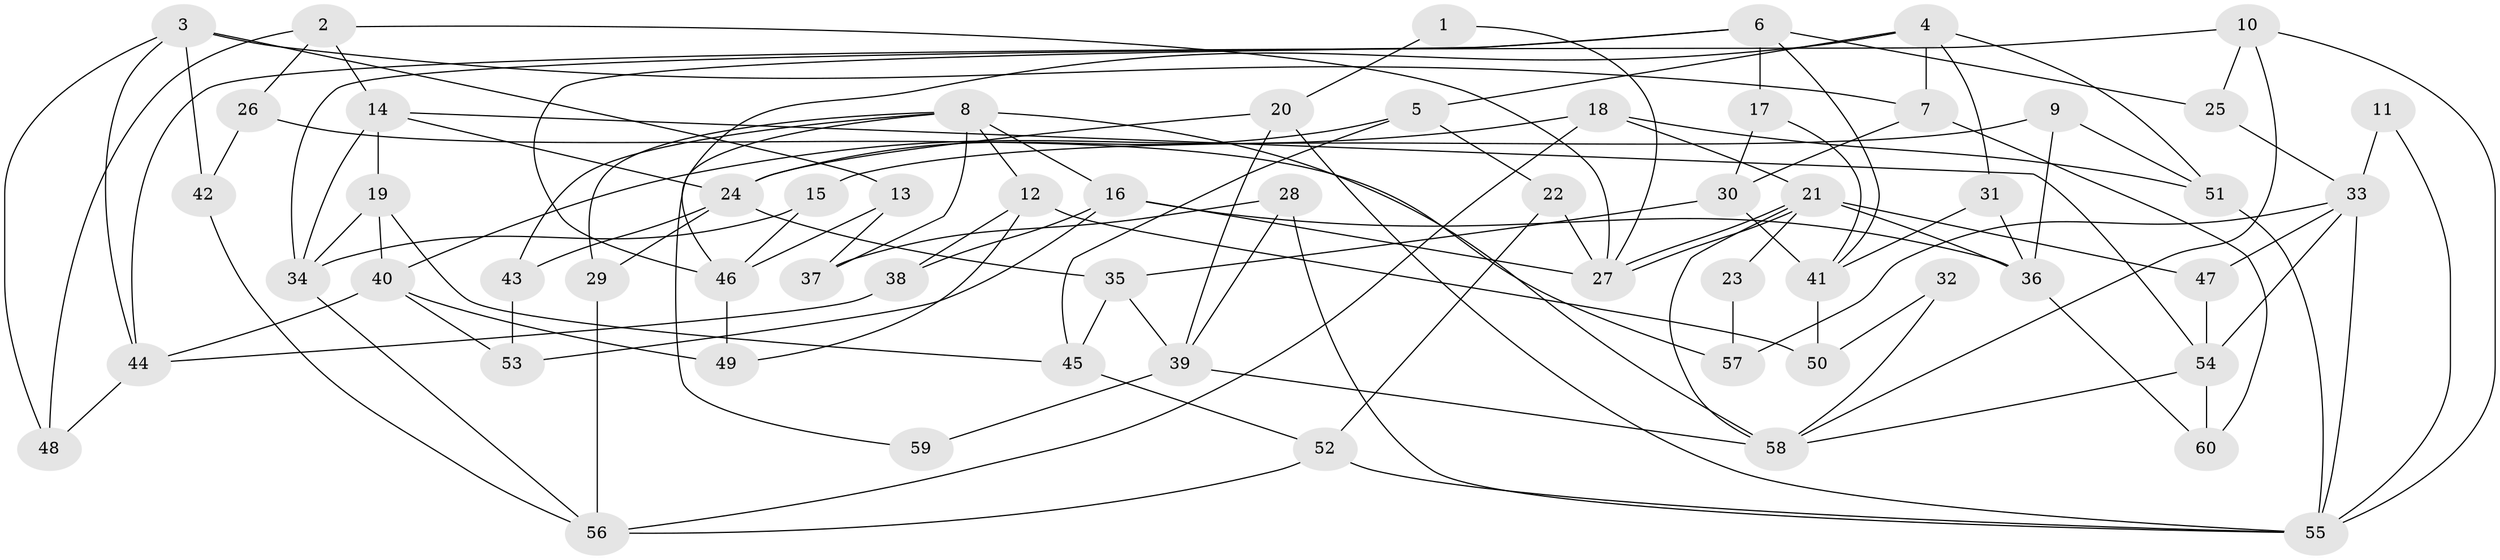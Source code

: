 // Generated by graph-tools (version 1.1) at 2025/11/02/27/25 16:11:22]
// undirected, 60 vertices, 120 edges
graph export_dot {
graph [start="1"]
  node [color=gray90,style=filled];
  1;
  2;
  3;
  4;
  5;
  6;
  7;
  8;
  9;
  10;
  11;
  12;
  13;
  14;
  15;
  16;
  17;
  18;
  19;
  20;
  21;
  22;
  23;
  24;
  25;
  26;
  27;
  28;
  29;
  30;
  31;
  32;
  33;
  34;
  35;
  36;
  37;
  38;
  39;
  40;
  41;
  42;
  43;
  44;
  45;
  46;
  47;
  48;
  49;
  50;
  51;
  52;
  53;
  54;
  55;
  56;
  57;
  58;
  59;
  60;
  1 -- 20;
  1 -- 27;
  2 -- 14;
  2 -- 27;
  2 -- 26;
  2 -- 48;
  3 -- 44;
  3 -- 48;
  3 -- 7;
  3 -- 13;
  3 -- 42;
  4 -- 31;
  4 -- 5;
  4 -- 7;
  4 -- 46;
  4 -- 51;
  5 -- 24;
  5 -- 22;
  5 -- 45;
  6 -- 25;
  6 -- 34;
  6 -- 17;
  6 -- 41;
  6 -- 46;
  7 -- 30;
  7 -- 60;
  8 -- 29;
  8 -- 43;
  8 -- 12;
  8 -- 16;
  8 -- 37;
  8 -- 58;
  8 -- 59;
  9 -- 36;
  9 -- 15;
  9 -- 51;
  10 -- 55;
  10 -- 58;
  10 -- 25;
  10 -- 44;
  11 -- 33;
  11 -- 55;
  12 -- 38;
  12 -- 49;
  12 -- 50;
  13 -- 46;
  13 -- 37;
  14 -- 24;
  14 -- 34;
  14 -- 19;
  14 -- 54;
  15 -- 34;
  15 -- 46;
  16 -- 36;
  16 -- 27;
  16 -- 38;
  16 -- 53;
  17 -- 41;
  17 -- 30;
  18 -- 51;
  18 -- 21;
  18 -- 40;
  18 -- 56;
  19 -- 40;
  19 -- 34;
  19 -- 45;
  20 -- 39;
  20 -- 55;
  20 -- 24;
  21 -- 27;
  21 -- 27;
  21 -- 58;
  21 -- 23;
  21 -- 36;
  21 -- 47;
  22 -- 52;
  22 -- 27;
  23 -- 57;
  24 -- 35;
  24 -- 29;
  24 -- 43;
  25 -- 33;
  26 -- 42;
  26 -- 57;
  28 -- 55;
  28 -- 37;
  28 -- 39;
  29 -- 56;
  30 -- 35;
  30 -- 41;
  31 -- 41;
  31 -- 36;
  32 -- 50;
  32 -- 58;
  33 -- 54;
  33 -- 47;
  33 -- 55;
  33 -- 57;
  34 -- 56;
  35 -- 45;
  35 -- 39;
  36 -- 60;
  38 -- 44;
  39 -- 58;
  39 -- 59;
  40 -- 49;
  40 -- 44;
  40 -- 53;
  41 -- 50;
  42 -- 56;
  43 -- 53;
  44 -- 48;
  45 -- 52;
  46 -- 49;
  47 -- 54;
  51 -- 55;
  52 -- 55;
  52 -- 56;
  54 -- 58;
  54 -- 60;
}
